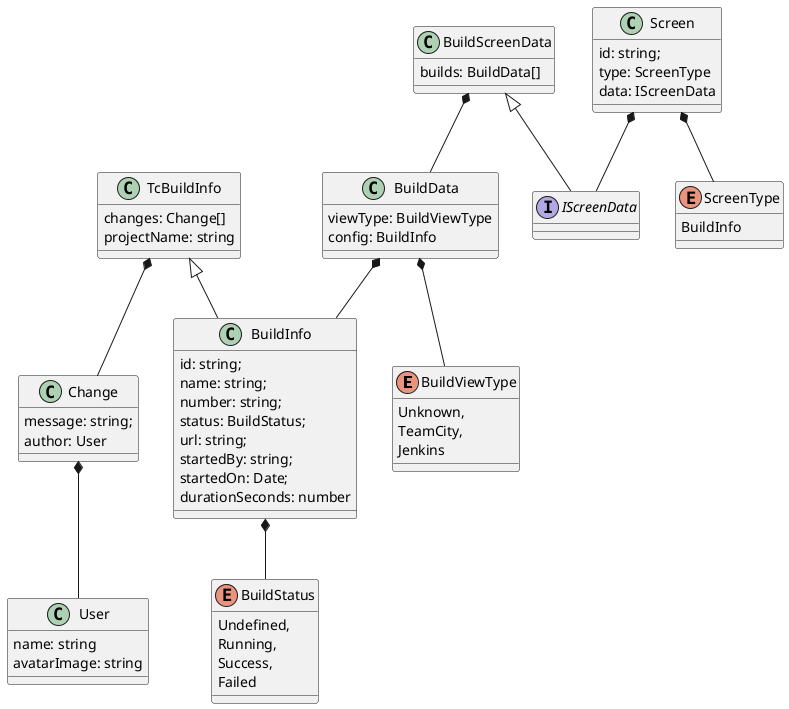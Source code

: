 ﻿@startuml
enum BuildViewType {
 Unknown,
 TeamCity,
 Jenkins
}
class BuildData {
  viewType: BuildViewType
  config: BuildInfo
}
BuildData *-- BuildViewType
BuildData *-- BuildInfo

enum BuildStatus {
  Undefined,
  Running,
  Success,
  Failed
}
class BuildInfo {
  id: string;
  name: string;
  number: string;
  status: BuildStatus;
  url: string;
  startedBy: string;
  startedOn: Date;
  durationSeconds: number
}
BuildInfo *-- BuildStatus

class TcBuildInfo {
  changes: Change[]
  projectName: string
}
TcBuildInfo <|-- BuildInfo
class Change {
  message: string;
  author: User
}
TcBuildInfo *-- Change
class User {
  name: string
  avatarImage: string
}
Change *-- User
interface IScreenData {}
class BuildScreenData {
  builds: BuildData[]
}
BuildScreenData <|-- IScreenData
BuildScreenData *-- BuildData
class Screen {
  id: string;
  type: ScreenType
  data: IScreenData
}
enum ScreenType {
  BuildInfo
}
Screen *-- ScreenType
Screen *-- IScreenData
@enduml
